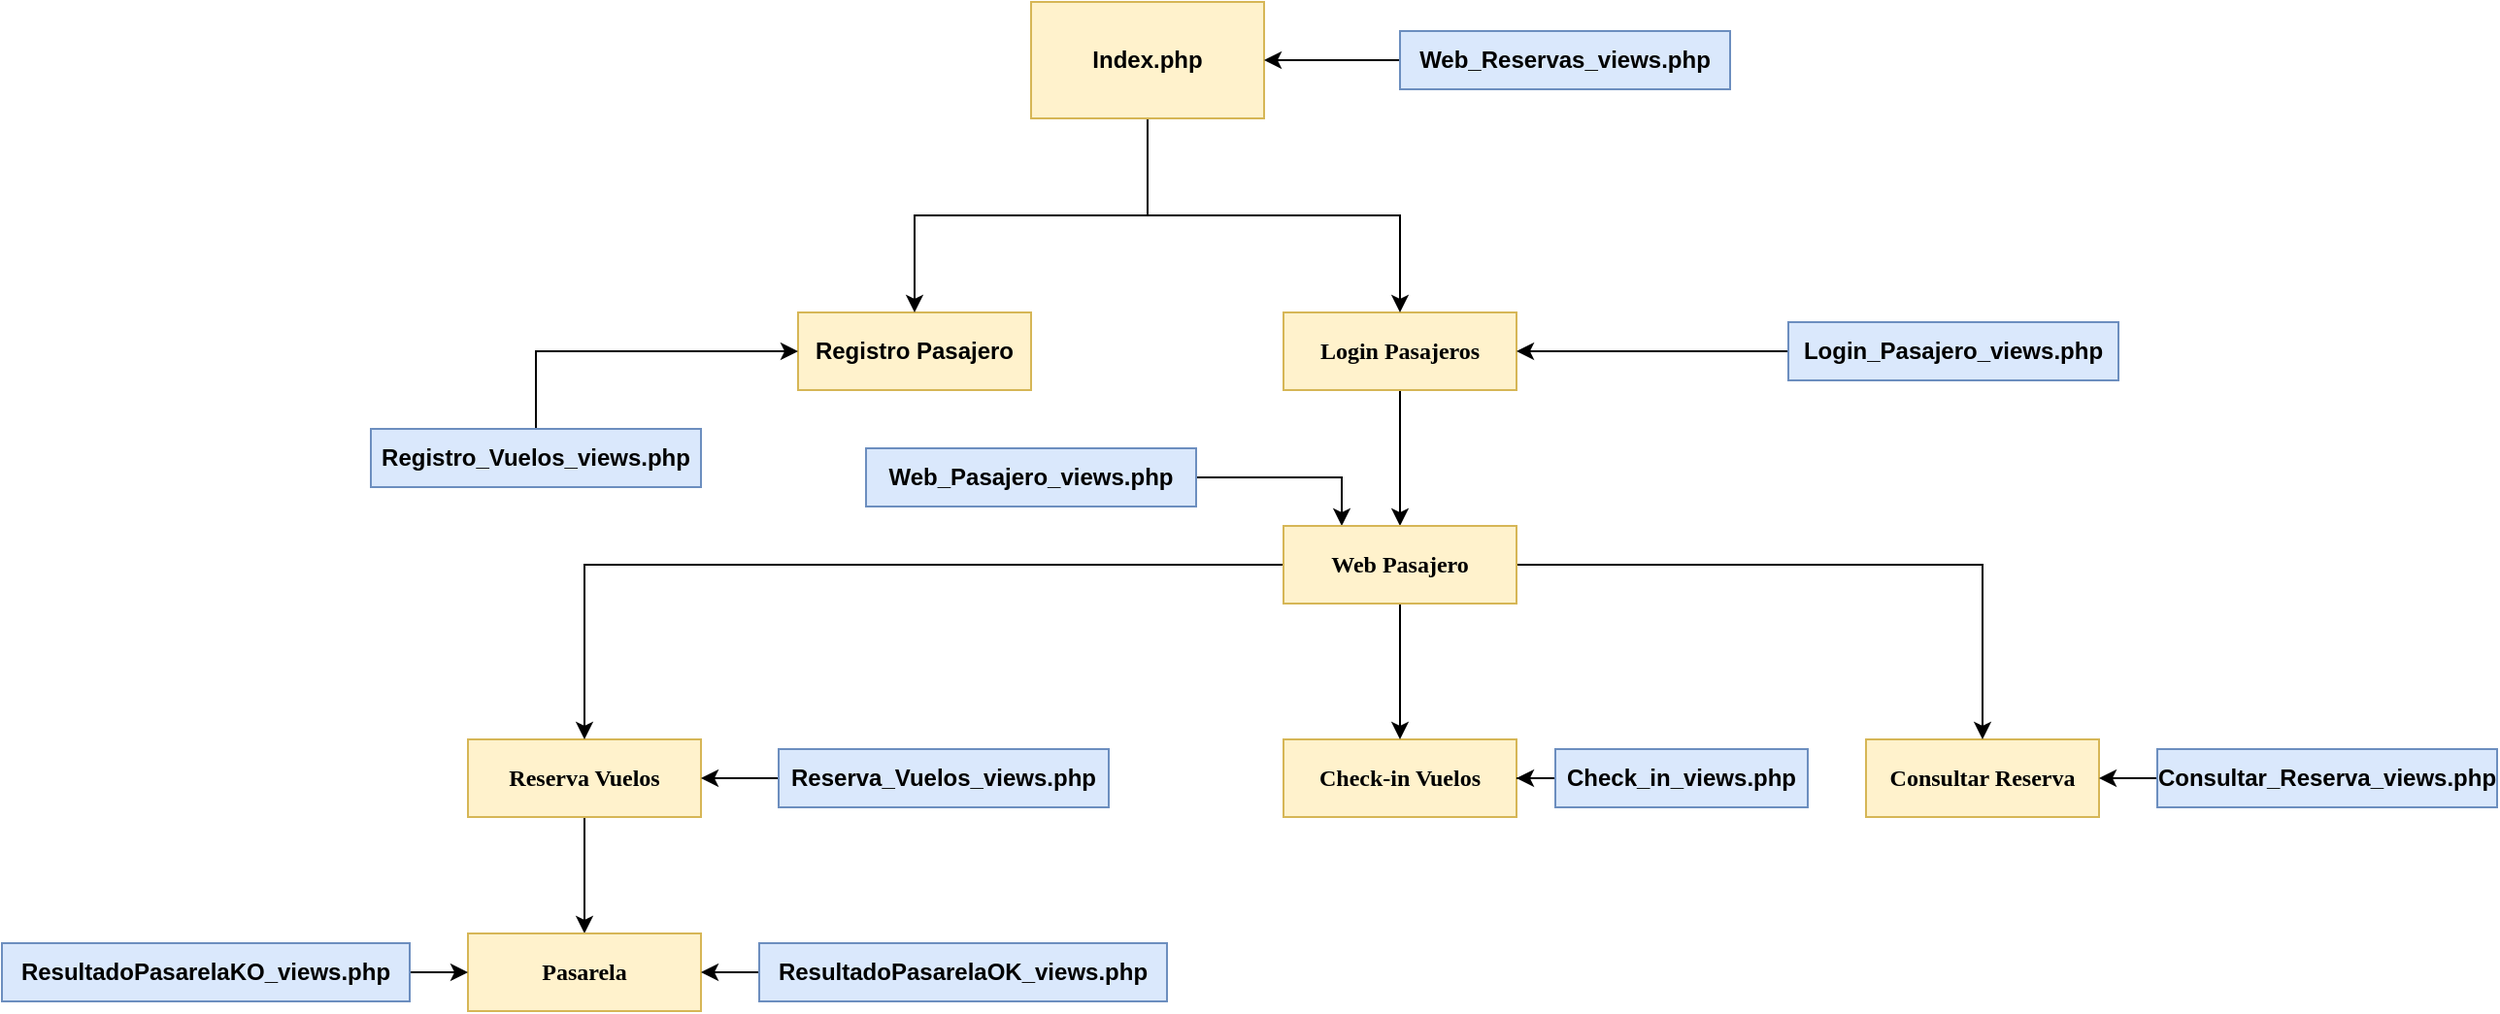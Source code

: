 <mxfile version="13.7.9" type="device"><diagram id="rg8KqcnSlTX9RAm9NPS7" name="Página-1"><mxGraphModel dx="2255" dy="806" grid="1" gridSize="10" guides="1" tooltips="1" connect="1" arrows="1" fold="1" page="1" pageScale="1" pageWidth="1169" pageHeight="827" math="0" shadow="0"><root><mxCell id="0"/><mxCell id="1" parent="0"/><mxCell id="_5NAy5Cz6KW00vK9Joiw-1" value="&lt;b&gt;Registro Pasajero&lt;/b&gt;" style="rounded=0;whiteSpace=wrap;html=1;fillColor=#fff2cc;strokeColor=#d6b656;" parent="1" vertex="1"><mxGeometry x="320" y="220" width="120" height="40" as="geometry"/></mxCell><mxCell id="tJS9eq4Pj6MeXdYLKyy2-15" style="edgeStyle=orthogonalEdgeStyle;rounded=0;orthogonalLoop=1;jettySize=auto;html=1;" parent="1" source="_5NAy5Cz6KW00vK9Joiw-2" target="tJS9eq4Pj6MeXdYLKyy2-2" edge="1"><mxGeometry relative="1" as="geometry"/></mxCell><mxCell id="_5NAy5Cz6KW00vK9Joiw-2" value="&lt;b&gt;&lt;font face=&quot;Tahoma&quot;&gt;Login Pasajeros&lt;/font&gt;&lt;/b&gt;" style="rounded=0;whiteSpace=wrap;html=1;fillColor=#fff2cc;strokeColor=#d6b656;" parent="1" vertex="1"><mxGeometry x="570" y="220" width="120" height="40" as="geometry"/></mxCell><mxCell id="_5NAy5Cz6KW00vK9Joiw-4" style="edgeStyle=orthogonalEdgeStyle;rounded=0;orthogonalLoop=1;jettySize=auto;html=1;" parent="1" source="_5NAy5Cz6KW00vK9Joiw-3" target="_5NAy5Cz6KW00vK9Joiw-1" edge="1"><mxGeometry relative="1" as="geometry"/></mxCell><mxCell id="_5NAy5Cz6KW00vK9Joiw-5" style="edgeStyle=orthogonalEdgeStyle;rounded=0;orthogonalLoop=1;jettySize=auto;html=1;entryX=0.5;entryY=0;entryDx=0;entryDy=0;" parent="1" source="_5NAy5Cz6KW00vK9Joiw-3" target="_5NAy5Cz6KW00vK9Joiw-2" edge="1"><mxGeometry relative="1" as="geometry"><Array as="points"><mxPoint x="500" y="170"/><mxPoint x="630" y="170"/></Array></mxGeometry></mxCell><mxCell id="_5NAy5Cz6KW00vK9Joiw-3" value="&lt;b&gt;Index.php&lt;/b&gt;" style="rounded=0;whiteSpace=wrap;html=1;fillColor=#fff2cc;strokeColor=#d6b656;" parent="1" vertex="1"><mxGeometry x="440" y="60" width="120" height="60" as="geometry"/></mxCell><mxCell id="_5NAy5Cz6KW00vK9Joiw-6" value="&lt;b&gt;&lt;font face=&quot;Tahoma&quot;&gt;Check-in Vuelos&lt;/font&gt;&lt;/b&gt;" style="rounded=0;whiteSpace=wrap;html=1;fillColor=#fff2cc;strokeColor=#d6b656;" parent="1" vertex="1"><mxGeometry x="570" y="440" width="120" height="40" as="geometry"/></mxCell><mxCell id="_5NAy5Cz6KW00vK9Joiw-8" value="&lt;b&gt;&lt;font face=&quot;Tahoma&quot;&gt;Consultar Reserva&lt;/font&gt;&lt;/b&gt;" style="rounded=0;whiteSpace=wrap;html=1;fillColor=#fff2cc;strokeColor=#d6b656;" parent="1" vertex="1"><mxGeometry x="870" y="440" width="120" height="40" as="geometry"/></mxCell><mxCell id="JKlqys6y2ijC2g6eZCwk-2" style="edgeStyle=orthogonalEdgeStyle;rounded=0;orthogonalLoop=1;jettySize=auto;html=1;entryX=0.5;entryY=0;entryDx=0;entryDy=0;" edge="1" parent="1" source="_5NAy5Cz6KW00vK9Joiw-10" target="_5NAy5Cz6KW00vK9Joiw-53"><mxGeometry relative="1" as="geometry"/></mxCell><mxCell id="_5NAy5Cz6KW00vK9Joiw-10" value="&lt;b&gt;&lt;font face=&quot;Tahoma&quot;&gt;Reserva Vuelos&lt;/font&gt;&lt;/b&gt;" style="rounded=0;whiteSpace=wrap;html=1;fillColor=#fff2cc;strokeColor=#d6b656;" parent="1" vertex="1"><mxGeometry x="150" y="440" width="120" height="40" as="geometry"/></mxCell><mxCell id="tJS9eq4Pj6MeXdYLKyy2-18" style="edgeStyle=orthogonalEdgeStyle;rounded=0;orthogonalLoop=1;jettySize=auto;html=1;entryX=1;entryY=0.5;entryDx=0;entryDy=0;" parent="1" source="_5NAy5Cz6KW00vK9Joiw-14" target="_5NAy5Cz6KW00vK9Joiw-10" edge="1"><mxGeometry relative="1" as="geometry"/></mxCell><mxCell id="_5NAy5Cz6KW00vK9Joiw-14" value="&lt;b&gt;Reserva_Vuelos_views.php&lt;/b&gt;" style="rounded=0;whiteSpace=wrap;html=1;fillColor=#dae8fc;strokeColor=#6c8ebf;" parent="1" vertex="1"><mxGeometry x="310" y="445" width="170" height="30" as="geometry"/></mxCell><mxCell id="tJS9eq4Pj6MeXdYLKyy2-23" style="edgeStyle=orthogonalEdgeStyle;rounded=0;orthogonalLoop=1;jettySize=auto;html=1;entryX=1;entryY=0.5;entryDx=0;entryDy=0;" parent="1" source="_5NAy5Cz6KW00vK9Joiw-15" target="_5NAy5Cz6KW00vK9Joiw-6" edge="1"><mxGeometry relative="1" as="geometry"/></mxCell><mxCell id="_5NAy5Cz6KW00vK9Joiw-15" value="&lt;b&gt;Check_in_views.php&lt;/b&gt;" style="rounded=0;whiteSpace=wrap;html=1;fillColor=#dae8fc;strokeColor=#6c8ebf;" parent="1" vertex="1"><mxGeometry x="710" y="445" width="130" height="30" as="geometry"/></mxCell><mxCell id="JKlqys6y2ijC2g6eZCwk-1" style="edgeStyle=orthogonalEdgeStyle;rounded=0;orthogonalLoop=1;jettySize=auto;html=1;" edge="1" parent="1" source="_5NAy5Cz6KW00vK9Joiw-16" target="_5NAy5Cz6KW00vK9Joiw-8"><mxGeometry relative="1" as="geometry"/></mxCell><mxCell id="_5NAy5Cz6KW00vK9Joiw-16" value="&lt;b&gt;Consultar_Reserva_views.php&lt;/b&gt;" style="rounded=0;whiteSpace=wrap;html=1;fillColor=#dae8fc;strokeColor=#6c8ebf;" parent="1" vertex="1"><mxGeometry x="1020" y="445" width="175" height="30" as="geometry"/></mxCell><mxCell id="tJS9eq4Pj6MeXdYLKyy2-16" style="edgeStyle=orthogonalEdgeStyle;rounded=0;orthogonalLoop=1;jettySize=auto;html=1;entryX=0;entryY=0.5;entryDx=0;entryDy=0;" parent="1" source="_5NAy5Cz6KW00vK9Joiw-20" target="_5NAy5Cz6KW00vK9Joiw-1" edge="1"><mxGeometry relative="1" as="geometry"><Array as="points"><mxPoint x="185" y="240"/></Array></mxGeometry></mxCell><mxCell id="_5NAy5Cz6KW00vK9Joiw-20" value="&lt;b&gt;Registro_Vuelos_views.php&lt;/b&gt;" style="rounded=0;whiteSpace=wrap;html=1;fillColor=#dae8fc;strokeColor=#6c8ebf;" parent="1" vertex="1"><mxGeometry x="100" y="280" width="170" height="30" as="geometry"/></mxCell><mxCell id="tJS9eq4Pj6MeXdYLKyy2-17" style="edgeStyle=orthogonalEdgeStyle;rounded=0;orthogonalLoop=1;jettySize=auto;html=1;entryX=1;entryY=0.5;entryDx=0;entryDy=0;" parent="1" source="_5NAy5Cz6KW00vK9Joiw-23" target="_5NAy5Cz6KW00vK9Joiw-2" edge="1"><mxGeometry relative="1" as="geometry"/></mxCell><mxCell id="_5NAy5Cz6KW00vK9Joiw-23" value="&lt;b&gt;Login_Pasajero_views.php&lt;/b&gt;" style="rounded=0;whiteSpace=wrap;html=1;fillColor=#dae8fc;strokeColor=#6c8ebf;" parent="1" vertex="1"><mxGeometry x="830" y="225" width="170" height="30" as="geometry"/></mxCell><mxCell id="tJS9eq4Pj6MeXdYLKyy2-25" style="edgeStyle=orthogonalEdgeStyle;rounded=0;orthogonalLoop=1;jettySize=auto;html=1;" parent="1" source="_5NAy5Cz6KW00vK9Joiw-25" target="_5NAy5Cz6KW00vK9Joiw-3" edge="1"><mxGeometry relative="1" as="geometry"/></mxCell><mxCell id="_5NAy5Cz6KW00vK9Joiw-25" value="&lt;b&gt;Web_Reservas_views.php&lt;/b&gt;" style="rounded=0;whiteSpace=wrap;html=1;fillColor=#dae8fc;strokeColor=#6c8ebf;" parent="1" vertex="1"><mxGeometry x="630" y="75" width="170" height="30" as="geometry"/></mxCell><mxCell id="_5NAy5Cz6KW00vK9Joiw-53" value="&lt;font face=&quot;Tahoma&quot;&gt;&lt;b&gt;Pasarela&lt;/b&gt;&lt;/font&gt;" style="rounded=0;whiteSpace=wrap;html=1;fillColor=#fff2cc;strokeColor=#d6b656;" parent="1" vertex="1"><mxGeometry x="150" y="540" width="120" height="40" as="geometry"/></mxCell><mxCell id="tJS9eq4Pj6MeXdYLKyy2-9" style="edgeStyle=orthogonalEdgeStyle;rounded=0;orthogonalLoop=1;jettySize=auto;html=1;entryX=0.25;entryY=0;entryDx=0;entryDy=0;" parent="1" source="tJS9eq4Pj6MeXdYLKyy2-1" target="tJS9eq4Pj6MeXdYLKyy2-2" edge="1"><mxGeometry relative="1" as="geometry"/></mxCell><mxCell id="tJS9eq4Pj6MeXdYLKyy2-1" value="&lt;b&gt;Web_Pasajero_views.php&lt;/b&gt;" style="rounded=0;whiteSpace=wrap;html=1;fillColor=#dae8fc;strokeColor=#6c8ebf;" parent="1" vertex="1"><mxGeometry x="355" y="290" width="170" height="30" as="geometry"/></mxCell><mxCell id="tJS9eq4Pj6MeXdYLKyy2-5" style="edgeStyle=orthogonalEdgeStyle;rounded=0;orthogonalLoop=1;jettySize=auto;html=1;entryX=0.5;entryY=0;entryDx=0;entryDy=0;" parent="1" source="tJS9eq4Pj6MeXdYLKyy2-2" target="_5NAy5Cz6KW00vK9Joiw-10" edge="1"><mxGeometry relative="1" as="geometry"/></mxCell><mxCell id="tJS9eq4Pj6MeXdYLKyy2-6" style="edgeStyle=orthogonalEdgeStyle;rounded=0;orthogonalLoop=1;jettySize=auto;html=1;" parent="1" source="tJS9eq4Pj6MeXdYLKyy2-2" target="_5NAy5Cz6KW00vK9Joiw-6" edge="1"><mxGeometry relative="1" as="geometry"/></mxCell><mxCell id="tJS9eq4Pj6MeXdYLKyy2-10" style="edgeStyle=orthogonalEdgeStyle;rounded=0;orthogonalLoop=1;jettySize=auto;html=1;" parent="1" source="tJS9eq4Pj6MeXdYLKyy2-2" target="_5NAy5Cz6KW00vK9Joiw-8" edge="1"><mxGeometry relative="1" as="geometry"/></mxCell><mxCell id="tJS9eq4Pj6MeXdYLKyy2-2" value="&lt;font face=&quot;Tahoma&quot;&gt;&lt;b&gt;Web Pasajero&lt;/b&gt;&lt;/font&gt;" style="rounded=0;whiteSpace=wrap;html=1;fillColor=#fff2cc;strokeColor=#d6b656;" parent="1" vertex="1"><mxGeometry x="570" y="330" width="120" height="40" as="geometry"/></mxCell><mxCell id="JKlqys6y2ijC2g6eZCwk-5" style="edgeStyle=orthogonalEdgeStyle;rounded=0;orthogonalLoop=1;jettySize=auto;html=1;entryX=0;entryY=0.5;entryDx=0;entryDy=0;" edge="1" parent="1" source="JKlqys6y2ijC2g6eZCwk-4" target="_5NAy5Cz6KW00vK9Joiw-53"><mxGeometry relative="1" as="geometry"/></mxCell><mxCell id="JKlqys6y2ijC2g6eZCwk-4" value="&lt;b&gt;ResultadoPasarelaKO_views.php&lt;/b&gt;" style="rounded=0;whiteSpace=wrap;html=1;fillColor=#dae8fc;strokeColor=#6c8ebf;" vertex="1" parent="1"><mxGeometry x="-90" y="545" width="210" height="30" as="geometry"/></mxCell><mxCell id="JKlqys6y2ijC2g6eZCwk-7" style="edgeStyle=orthogonalEdgeStyle;rounded=0;orthogonalLoop=1;jettySize=auto;html=1;entryX=1;entryY=0.5;entryDx=0;entryDy=0;" edge="1" parent="1" source="JKlqys6y2ijC2g6eZCwk-6" target="_5NAy5Cz6KW00vK9Joiw-53"><mxGeometry relative="1" as="geometry"/></mxCell><mxCell id="JKlqys6y2ijC2g6eZCwk-6" value="&lt;b&gt;ResultadoPasarelaOK_views.php&lt;/b&gt;" style="rounded=0;whiteSpace=wrap;html=1;fillColor=#dae8fc;strokeColor=#6c8ebf;" vertex="1" parent="1"><mxGeometry x="300" y="545" width="210" height="30" as="geometry"/></mxCell></root></mxGraphModel></diagram></mxfile>
